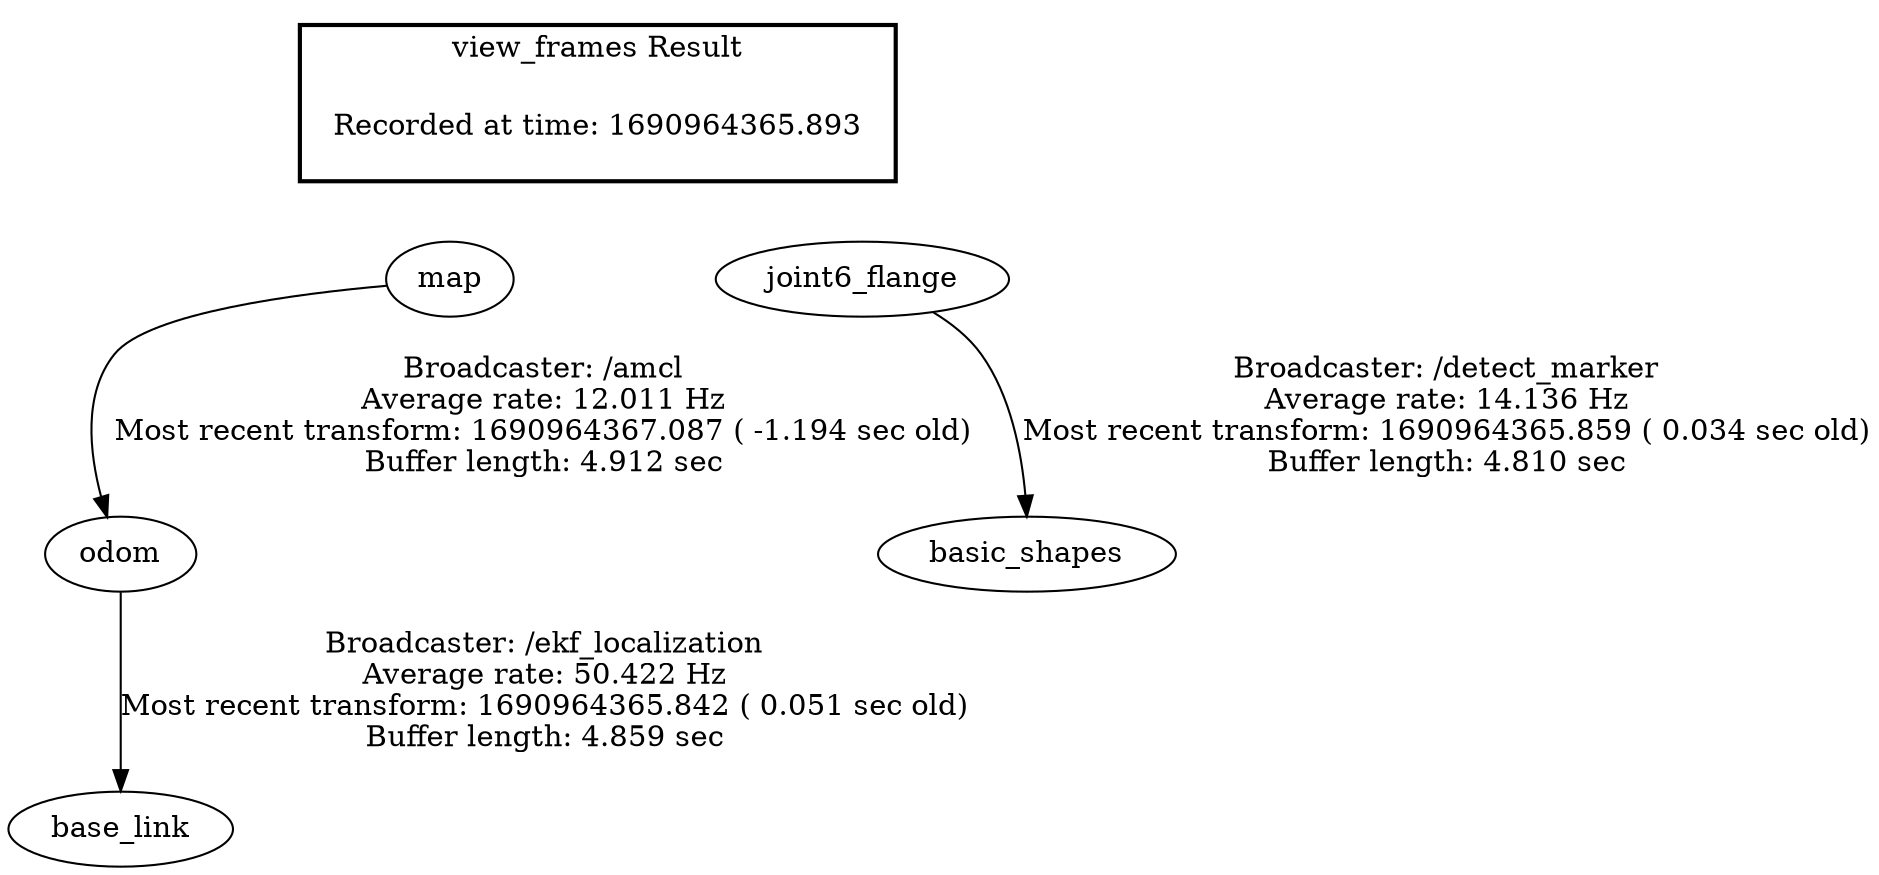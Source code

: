digraph G {
"odom" -> "base_link"[label="Broadcaster: /ekf_localization\nAverage rate: 50.422 Hz\nMost recent transform: 1690964365.842 ( 0.051 sec old)\nBuffer length: 4.859 sec\n"];
"map" -> "odom"[label="Broadcaster: /amcl\nAverage rate: 12.011 Hz\nMost recent transform: 1690964367.087 ( -1.194 sec old)\nBuffer length: 4.912 sec\n"];
"joint6_flange" -> "basic_shapes"[label="Broadcaster: /detect_marker\nAverage rate: 14.136 Hz\nMost recent transform: 1690964365.859 ( 0.034 sec old)\nBuffer length: 4.810 sec\n"];
edge [style=invis];
 subgraph cluster_legend { style=bold; color=black; label ="view_frames Result";
"Recorded at time: 1690964365.893"[ shape=plaintext ] ;
 }->"map";
edge [style=invis];
 subgraph cluster_legend { style=bold; color=black; label ="view_frames Result";
"Recorded at time: 1690964365.893"[ shape=plaintext ] ;
 }->"joint6_flange";
}